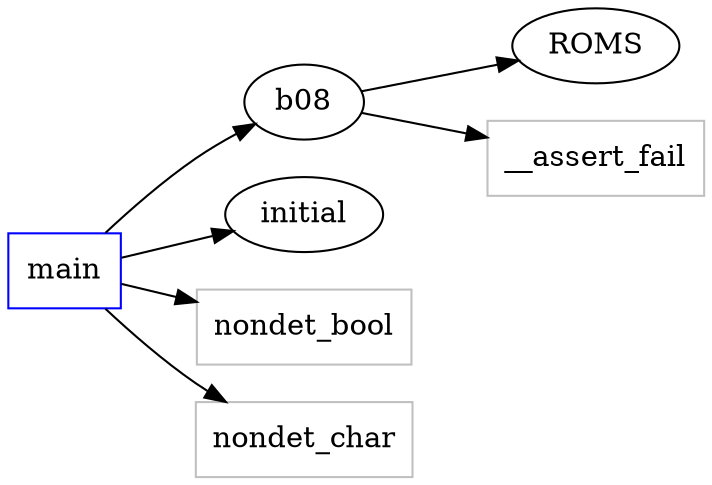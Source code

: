 digraph functioncalls {
rankdir=LR;

main [shape="box", color=blue];
b08 -> ROMS;
__assert_fail [shape="box", color=grey];
b08 -> __assert_fail;
main -> initial;
nondet_bool [shape="box", color=grey];
main -> nondet_bool;
nondet_char [shape="box", color=grey];
main -> nondet_char;
main -> b08;
}
